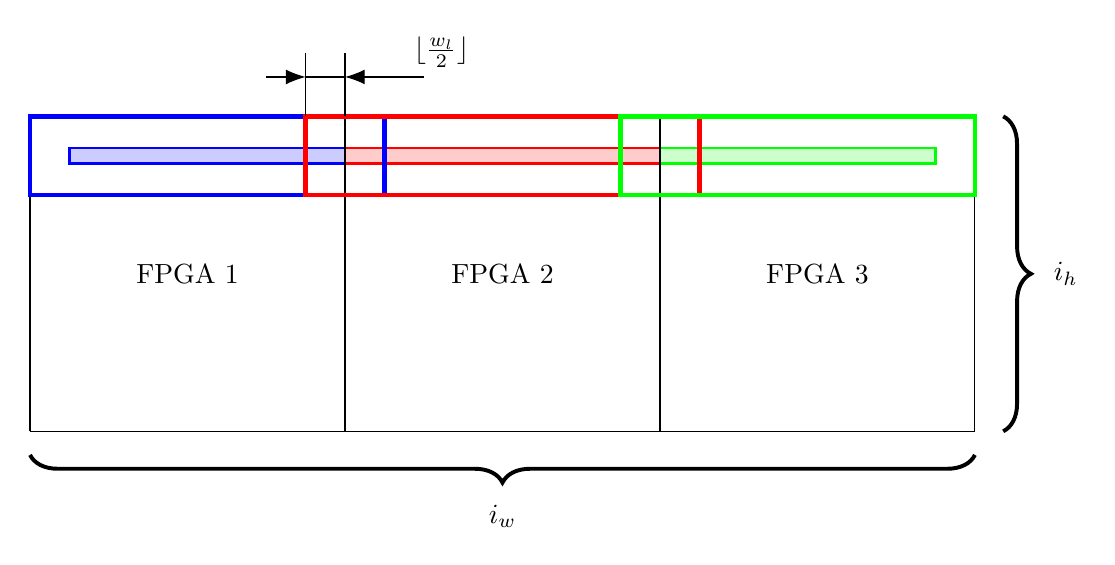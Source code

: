 % \tikzsetnextfilename{system-overview}
\begin{tikzpicture}[
    rounded corners=0mm,
    triangle/.style = {fill=blue!20, regular polygon, regular polygon sides=3 },
    node rotated/.style = {rotate=180},
    border rotated/.style = {shape border rotate=180}
]
    %coordinates
    \coordinate (orig)      at (0,0);

    \begin{pgfonlayer}{main}
        
        % Braces
        \draw [line width=0.5mm,decorate,decoration={brace,amplitude=10pt},xshift=-4pt,yshift=0pt] (12.5,4) -- (12.5,0) node [black,midway,xshift=0.5cm,anchor=west] {$i_h$};
        \draw [line width=0.5mm,decorate,decoration={brace,amplitude=10pt},xshift=-0pt,yshift=0pt] (12,-0.3) -- (0,-0.3) node [black,midway,yshift=-0.5cm,anchor=north] {$i_w$};
        
        % Center pixel
        % \draw[black,line width=0.5mm] (2,2) rectangle (3,3);
        
        % Window sizes
        \draw[blue,line width=0.6mm] (0,3) rectangle (4.5,4);
        \draw[red,line width=0.6mm] (3.5,3) rectangle (8.5,4);
        \draw[green,line width=0.6mm] (7.5,3) rectangle (12,4);
        % \draw[black,line width=0.6mm,dotted] (0,2) rectangle (3,5);

        % Meas lines
        \path[draw,-] (3.5,4) -- (3.5,4.8);
        \path[draw,-] (4.0,4) -- (4.0,4.8);
        \path[draw,-{Latex[length=2.5mm]}] (3,4.5) -- (3.5,4.5);
        \path[draw,-] (3.5,4.5) -- (4.0,4.5);
        \path[draw,-{Latex[length=2.5mm]}] (5,4.5) -- (4.0,4.5) 
            node[near start, anchor=south west] {$\lfloor \frac{w_l}{2} \rfloor$};
        % Arrows
        % \path[draw,-{Latex[length=2.5mm]}] (0,7.5) -- (4,7.5) 
        %     node[near start, above] () {iterate} ;
        % \path[draw,-{Latex[length=3.5mm]},line width=0.4mm] (-0.5,7) -- (-0.5,3) 
        %     node[near start, above,rotate=270] () {iterate} ;

        % Axis
        % \foreach \x in {0,1,2,3,4}
        %     \node[anchor=north] at ($(-0.5,5)-(0,\x)$)  {$\x$};

        \node[anchor=center] at (2,2) {FPGA 1};
        \node[anchor=center] at (6,2) {FPGA 2};
        \node[anchor=center] at (10,2) {FPGA 3};

    \end{pgfonlayer}

    % Foreground
    \begin{pgfonlayer}{foreground}
        
    \end{pgfonlayer} 

    % Background
    \begin{pgfonlayer}{background}
        % resulting lines
        \draw[blue,line width=0.3mm,fill=blue!20] (0.5,3.4) rectangle (4,3.6);
        \draw[red,line width=0.3mm,fill=red!20] (4,3.4) rectangle (8,3.6);
        \draw[green,line width=0.3mm,fill=green!20] (8,3.4) rectangle (11.5,3.6);
        % % Init pixels
        % \draw[fill=gray!20] (0,3) rectangle (6,7);
        % % Iter pixels
        % \draw[pattern=north east lines, pattern color=gray!60] (0,2) rectangle (6,3);
        % Grid
        \draw[step=4cm,black] (0,0) grid (12,4);
    \end{pgfonlayer} 

\end{tikzpicture}